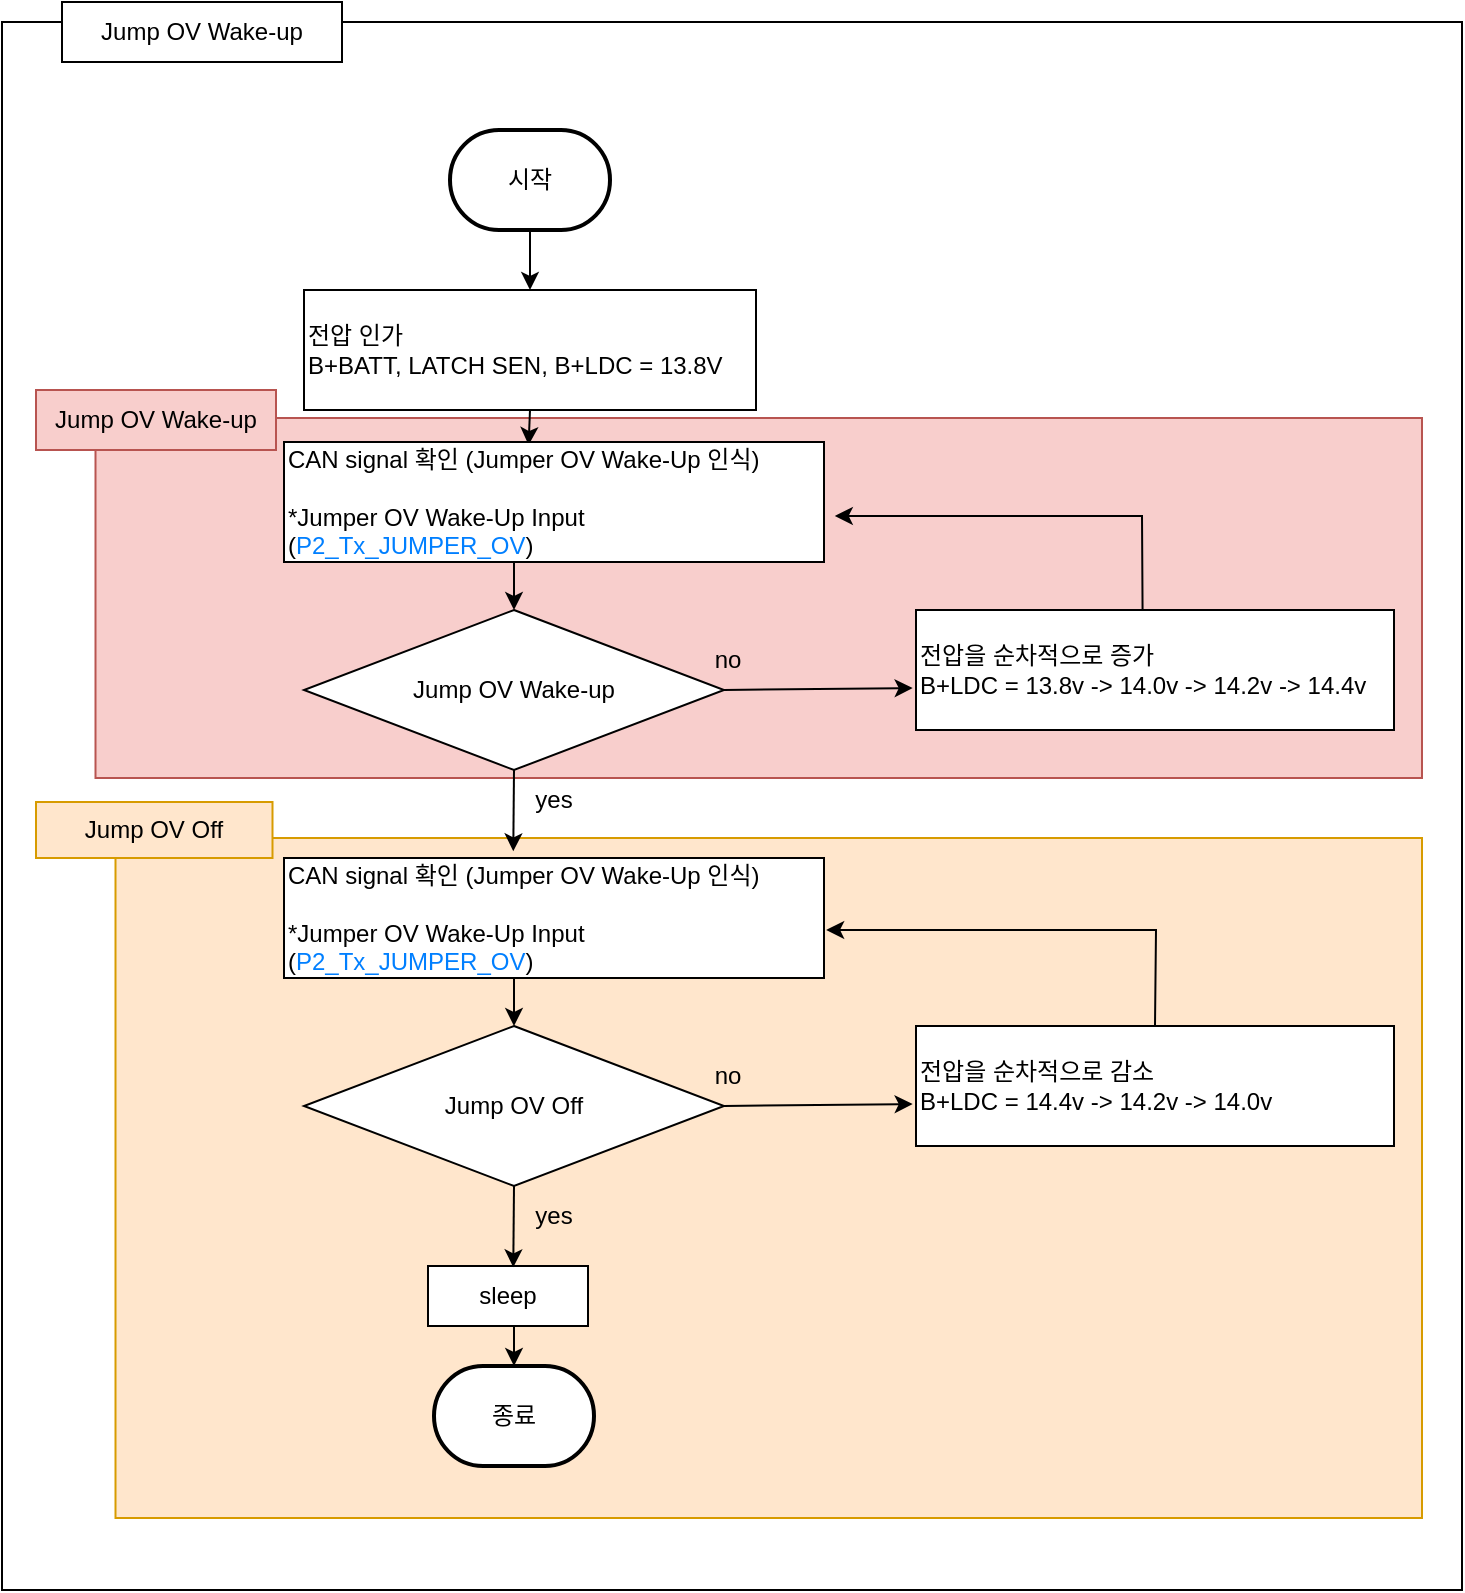 <mxfile version="22.1.21" type="github">
  <diagram name="페이지-1" id="fEnY4iOkhv4XJhf2eD4B">
    <mxGraphModel dx="1793" dy="-44" grid="1" gridSize="10" guides="1" tooltips="1" connect="1" arrows="1" fold="1" page="1" pageScale="1" pageWidth="827" pageHeight="1169" math="0" shadow="0">
      <root>
        <mxCell id="0" />
        <mxCell id="1" parent="0" />
        <mxCell id="4ckRqdpDPiqs74uObfjG-1" value="" style="rounded=0;whiteSpace=wrap;html=1;" vertex="1" parent="1">
          <mxGeometry x="40" y="1206" width="730" height="784" as="geometry" />
        </mxCell>
        <mxCell id="4ckRqdpDPiqs74uObfjG-11" value="Jump OV Wake-up" style="rounded=0;whiteSpace=wrap;html=1;" vertex="1" parent="1">
          <mxGeometry x="70" y="1196" width="140" height="30" as="geometry" />
        </mxCell>
        <mxCell id="4ckRqdpDPiqs74uObfjG-49" value="" style="rounded=0;whiteSpace=wrap;html=1;fillColor=#f8cecc;strokeColor=#b85450;" vertex="1" parent="1">
          <mxGeometry x="86.75" y="1404" width="663.25" height="180" as="geometry" />
        </mxCell>
        <mxCell id="4ckRqdpDPiqs74uObfjG-50" value="&lt;span style=&quot;color: rgb(0, 0, 0); font-family: Helvetica; font-size: 12px; font-style: normal; font-variant-ligatures: normal; font-variant-caps: normal; font-weight: 400; letter-spacing: normal; orphans: 2; text-align: center; text-indent: 0px; text-transform: none; widows: 2; word-spacing: 0px; -webkit-text-stroke-width: 0px; text-decoration-thickness: initial; text-decoration-style: initial; text-decoration-color: initial; float: none; display: inline !important;&quot;&gt;Jump OV Wake-up&lt;br&gt;&lt;/span&gt;" style="rounded=0;whiteSpace=wrap;html=1;fillColor=#f8cecc;strokeColor=#b85450;fillStyle=solid;labelBackgroundColor=none;" vertex="1" parent="1">
          <mxGeometry x="57" y="1390" width="120" height="30" as="geometry" />
        </mxCell>
        <mxCell id="4ckRqdpDPiqs74uObfjG-51" value="" style="rounded=0;whiteSpace=wrap;html=1;fillColor=#ffe6cc;strokeColor=#d79b00;" vertex="1" parent="1">
          <mxGeometry x="96.75" y="1614" width="653.25" height="340" as="geometry" />
        </mxCell>
        <mxCell id="4ckRqdpDPiqs74uObfjG-52" value="&lt;span style=&quot;color: rgb(0, 0, 0); font-family: Helvetica; font-size: 12px; font-style: normal; font-variant-ligatures: normal; font-variant-caps: normal; font-weight: 400; letter-spacing: normal; orphans: 2; text-align: center; text-indent: 0px; text-transform: none; widows: 2; word-spacing: 0px; -webkit-text-stroke-width: 0px; text-decoration-thickness: initial; text-decoration-style: initial; text-decoration-color: initial; float: none; display: inline !important;&quot;&gt;Jump OV Off&lt;br&gt;&lt;/span&gt;" style="rounded=0;whiteSpace=wrap;html=1;fillColor=#ffe6cc;strokeColor=#d79b00;labelBackgroundColor=none;" vertex="1" parent="1">
          <mxGeometry x="57" y="1596" width="118.25" height="28" as="geometry" />
        </mxCell>
        <mxCell id="4ckRqdpDPiqs74uObfjG-2" value="시작" style="strokeWidth=2;html=1;shape=mxgraph.flowchart.terminator;whiteSpace=wrap;" vertex="1" parent="1">
          <mxGeometry x="264" y="1260" width="80" height="50" as="geometry" />
        </mxCell>
        <mxCell id="4ckRqdpDPiqs74uObfjG-4" value="전압 인가&lt;br&gt;B+BATT, LATCH SEN, B+LDC = 13.8V" style="rounded=0;whiteSpace=wrap;html=1;align=left;" vertex="1" parent="1">
          <mxGeometry x="191" y="1340" width="226" height="60" as="geometry" />
        </mxCell>
        <mxCell id="4ckRqdpDPiqs74uObfjG-5" value="Jump OV Wake-up" style="rhombus;whiteSpace=wrap;html=1;" vertex="1" parent="1">
          <mxGeometry x="191" y="1500" width="210" height="80" as="geometry" />
        </mxCell>
        <mxCell id="4ckRqdpDPiqs74uObfjG-6" value="" style="endArrow=classic;html=1;rounded=0;exitX=0.5;exitY=1;exitDx=0;exitDy=0;entryX=0.5;entryY=0;entryDx=0;entryDy=0;" edge="1" parent="1" target="4ckRqdpDPiqs74uObfjG-5">
          <mxGeometry width="50" height="50" relative="1" as="geometry">
            <mxPoint x="296" y="1460" as="sourcePoint" />
            <mxPoint x="502" y="1420" as="targetPoint" />
          </mxGeometry>
        </mxCell>
        <mxCell id="4ckRqdpDPiqs74uObfjG-7" value="" style="endArrow=classic;html=1;rounded=0;exitX=0.5;exitY=1;exitDx=0;exitDy=0;exitPerimeter=0;entryX=0.5;entryY=0;entryDx=0;entryDy=0;" edge="1" parent="1" source="4ckRqdpDPiqs74uObfjG-2" target="4ckRqdpDPiqs74uObfjG-4">
          <mxGeometry width="50" height="50" relative="1" as="geometry">
            <mxPoint x="30" y="1360" as="sourcePoint" />
            <mxPoint x="80" y="1310" as="targetPoint" />
          </mxGeometry>
        </mxCell>
        <mxCell id="4ckRqdpDPiqs74uObfjG-9" value="전압을 순차적으로 증가&lt;br&gt;B+LDC = 13.8v -&amp;gt; 14.0v -&amp;gt; 14.2v -&amp;gt; 14.4v" style="rounded=0;whiteSpace=wrap;html=1;align=left;" vertex="1" parent="1">
          <mxGeometry x="497" y="1500" width="239" height="60" as="geometry" />
        </mxCell>
        <mxCell id="4ckRqdpDPiqs74uObfjG-10" value="" style="endArrow=classic;html=1;rounded=0;exitX=1;exitY=0.5;exitDx=0;exitDy=0;entryX=-0.007;entryY=0.65;entryDx=0;entryDy=0;entryPerimeter=0;" edge="1" parent="1" source="4ckRqdpDPiqs74uObfjG-5" target="4ckRqdpDPiqs74uObfjG-9">
          <mxGeometry width="50" height="50" relative="1" as="geometry">
            <mxPoint x="507" y="1470" as="sourcePoint" />
            <mxPoint x="557" y="1420" as="targetPoint" />
          </mxGeometry>
        </mxCell>
        <mxCell id="4ckRqdpDPiqs74uObfjG-13" value="" style="endArrow=classic;html=1;rounded=0;exitX=0.5;exitY=1;exitDx=0;exitDy=0;entryX=0.533;entryY=0.022;entryDx=0;entryDy=0;entryPerimeter=0;" edge="1" parent="1" source="4ckRqdpDPiqs74uObfjG-5">
          <mxGeometry width="50" height="50" relative="1" as="geometry">
            <mxPoint x="93" y="1600" as="sourcePoint" />
            <mxPoint x="295.64" y="1620.66" as="targetPoint" />
          </mxGeometry>
        </mxCell>
        <mxCell id="4ckRqdpDPiqs74uObfjG-14" value="yes" style="text;html=1;strokeColor=none;fillColor=none;align=center;verticalAlign=middle;whiteSpace=wrap;rounded=0;" vertex="1" parent="1">
          <mxGeometry x="286" y="1580" width="60" height="30" as="geometry" />
        </mxCell>
        <mxCell id="4ckRqdpDPiqs74uObfjG-15" value="no" style="text;html=1;strokeColor=none;fillColor=none;align=center;verticalAlign=middle;whiteSpace=wrap;rounded=0;" vertex="1" parent="1">
          <mxGeometry x="373" y="1510" width="60" height="30" as="geometry" />
        </mxCell>
        <mxCell id="4ckRqdpDPiqs74uObfjG-16" value="" style="endArrow=classic;html=1;rounded=0;exitX=0.474;exitY=-0.009;exitDx=0;exitDy=0;entryX=1.02;entryY=0.616;entryDx=0;entryDy=0;entryPerimeter=0;exitPerimeter=0;" edge="1" parent="1" source="4ckRqdpDPiqs74uObfjG-9" target="4ckRqdpDPiqs74uObfjG-18">
          <mxGeometry width="50" height="50" relative="1" as="geometry">
            <mxPoint x="632" y="1500" as="sourcePoint" />
            <mxPoint x="434" y="1450" as="targetPoint" />
            <Array as="points">
              <mxPoint x="610" y="1453" />
            </Array>
          </mxGeometry>
        </mxCell>
        <mxCell id="4ckRqdpDPiqs74uObfjG-17" value="" style="endArrow=classic;html=1;rounded=0;exitX=0.5;exitY=1;exitDx=0;exitDy=0;entryX=0.453;entryY=0.025;entryDx=0;entryDy=0;entryPerimeter=0;" edge="1" parent="1" source="4ckRqdpDPiqs74uObfjG-4" target="4ckRqdpDPiqs74uObfjG-18">
          <mxGeometry width="50" height="50" relative="1" as="geometry">
            <mxPoint x="521" y="1410" as="sourcePoint" />
            <mxPoint x="304.56" y="1419.7" as="targetPoint" />
          </mxGeometry>
        </mxCell>
        <mxCell id="4ckRqdpDPiqs74uObfjG-18" value="CAN signal 확인 (Jumper OV Wake-Up&amp;nbsp;인식)&lt;br&gt;&lt;br&gt;*Jumper OV Wake-Up&amp;nbsp;Input&amp;nbsp;&lt;br&gt;(&lt;font color=&quot;#007fff&quot;&gt;P2_Tx_JUMPER_OV&lt;/font&gt;)" style="rounded=0;whiteSpace=wrap;html=1;align=left;" vertex="1" parent="1">
          <mxGeometry x="181" y="1416" width="270" height="60" as="geometry" />
        </mxCell>
        <mxCell id="4ckRqdpDPiqs74uObfjG-37" value="종료" style="strokeWidth=2;html=1;shape=mxgraph.flowchart.terminator;whiteSpace=wrap;" vertex="1" parent="1">
          <mxGeometry x="256" y="1878" width="80" height="50" as="geometry" />
        </mxCell>
        <mxCell id="4ckRqdpDPiqs74uObfjG-38" value="Jump OV Off" style="rhombus;whiteSpace=wrap;html=1;" vertex="1" parent="1">
          <mxGeometry x="191" y="1708" width="210" height="80" as="geometry" />
        </mxCell>
        <mxCell id="4ckRqdpDPiqs74uObfjG-39" value="" style="endArrow=classic;html=1;rounded=0;exitX=0.5;exitY=1;exitDx=0;exitDy=0;entryX=0.5;entryY=0;entryDx=0;entryDy=0;" edge="1" parent="1" target="4ckRqdpDPiqs74uObfjG-38">
          <mxGeometry width="50" height="50" relative="1" as="geometry">
            <mxPoint x="296" y="1668" as="sourcePoint" />
            <mxPoint x="502" y="1628" as="targetPoint" />
          </mxGeometry>
        </mxCell>
        <mxCell id="4ckRqdpDPiqs74uObfjG-40" value="" style="endArrow=classic;html=1;rounded=0;exitX=0.5;exitY=1;exitDx=0;exitDy=0;entryX=0.5;entryY=0;entryDx=0;entryDy=0;entryPerimeter=0;" edge="1" parent="1" target="4ckRqdpDPiqs74uObfjG-37">
          <mxGeometry width="50" height="50" relative="1" as="geometry">
            <mxPoint x="296" y="1858" as="sourcePoint" />
            <mxPoint x="82" y="1808" as="targetPoint" />
          </mxGeometry>
        </mxCell>
        <mxCell id="4ckRqdpDPiqs74uObfjG-41" value="전압을 순차적으로 감소&lt;br style=&quot;border-color: var(--border-color);&quot;&gt;B+LDC = 14.4v -&amp;gt; 14.2v -&amp;gt; 14.0v" style="rounded=0;whiteSpace=wrap;html=1;align=left;" vertex="1" parent="1">
          <mxGeometry x="497" y="1708" width="239" height="60" as="geometry" />
        </mxCell>
        <mxCell id="4ckRqdpDPiqs74uObfjG-42" value="" style="endArrow=classic;html=1;rounded=0;exitX=1;exitY=0.5;exitDx=0;exitDy=0;entryX=-0.007;entryY=0.65;entryDx=0;entryDy=0;entryPerimeter=0;" edge="1" parent="1" source="4ckRqdpDPiqs74uObfjG-38" target="4ckRqdpDPiqs74uObfjG-41">
          <mxGeometry width="50" height="50" relative="1" as="geometry">
            <mxPoint x="507" y="1678" as="sourcePoint" />
            <mxPoint x="557" y="1628" as="targetPoint" />
          </mxGeometry>
        </mxCell>
        <mxCell id="4ckRqdpDPiqs74uObfjG-43" value="sleep" style="rounded=0;whiteSpace=wrap;html=1;align=center;" vertex="1" parent="1">
          <mxGeometry x="253" y="1828" width="80" height="30" as="geometry" />
        </mxCell>
        <mxCell id="4ckRqdpDPiqs74uObfjG-44" value="" style="endArrow=classic;html=1;rounded=0;exitX=0.5;exitY=1;exitDx=0;exitDy=0;entryX=0.533;entryY=0.022;entryDx=0;entryDy=0;entryPerimeter=0;" edge="1" parent="1" source="4ckRqdpDPiqs74uObfjG-38" target="4ckRqdpDPiqs74uObfjG-43">
          <mxGeometry width="50" height="50" relative="1" as="geometry">
            <mxPoint x="93" y="1808" as="sourcePoint" />
            <mxPoint x="143" y="1758" as="targetPoint" />
          </mxGeometry>
        </mxCell>
        <mxCell id="4ckRqdpDPiqs74uObfjG-45" value="yes" style="text;html=1;strokeColor=none;fillColor=none;align=center;verticalAlign=middle;whiteSpace=wrap;rounded=0;" vertex="1" parent="1">
          <mxGeometry x="286" y="1788" width="60" height="30" as="geometry" />
        </mxCell>
        <mxCell id="4ckRqdpDPiqs74uObfjG-46" value="no" style="text;html=1;strokeColor=none;fillColor=none;align=center;verticalAlign=middle;whiteSpace=wrap;rounded=0;" vertex="1" parent="1">
          <mxGeometry x="373" y="1718" width="60" height="30" as="geometry" />
        </mxCell>
        <mxCell id="4ckRqdpDPiqs74uObfjG-47" value="" style="endArrow=classic;html=1;rounded=0;exitX=0.5;exitY=0;exitDx=0;exitDy=0;entryX=1.004;entryY=0.599;entryDx=0;entryDy=0;entryPerimeter=0;" edge="1" parent="1" source="4ckRqdpDPiqs74uObfjG-41" target="4ckRqdpDPiqs74uObfjG-48">
          <mxGeometry width="50" height="50" relative="1" as="geometry">
            <mxPoint x="632" y="1708" as="sourcePoint" />
            <mxPoint x="434" y="1658" as="targetPoint" />
            <Array as="points">
              <mxPoint x="617" y="1660" />
            </Array>
          </mxGeometry>
        </mxCell>
        <mxCell id="4ckRqdpDPiqs74uObfjG-48" value="CAN signal 확인 (Jumper OV Wake-Up&amp;nbsp;인식)&lt;br style=&quot;border-color: var(--border-color);&quot;&gt;&lt;br style=&quot;border-color: var(--border-color);&quot;&gt;*Jumper OV Wake-Up&amp;nbsp;Input&amp;nbsp;&lt;br style=&quot;border-color: var(--border-color);&quot;&gt;(&lt;font style=&quot;border-color: var(--border-color);&quot; color=&quot;#007fff&quot;&gt;P2_Tx_JUMPER_OV&lt;/font&gt;)" style="rounded=0;whiteSpace=wrap;html=1;align=left;" vertex="1" parent="1">
          <mxGeometry x="181" y="1624" width="270" height="60" as="geometry" />
        </mxCell>
      </root>
    </mxGraphModel>
  </diagram>
</mxfile>
